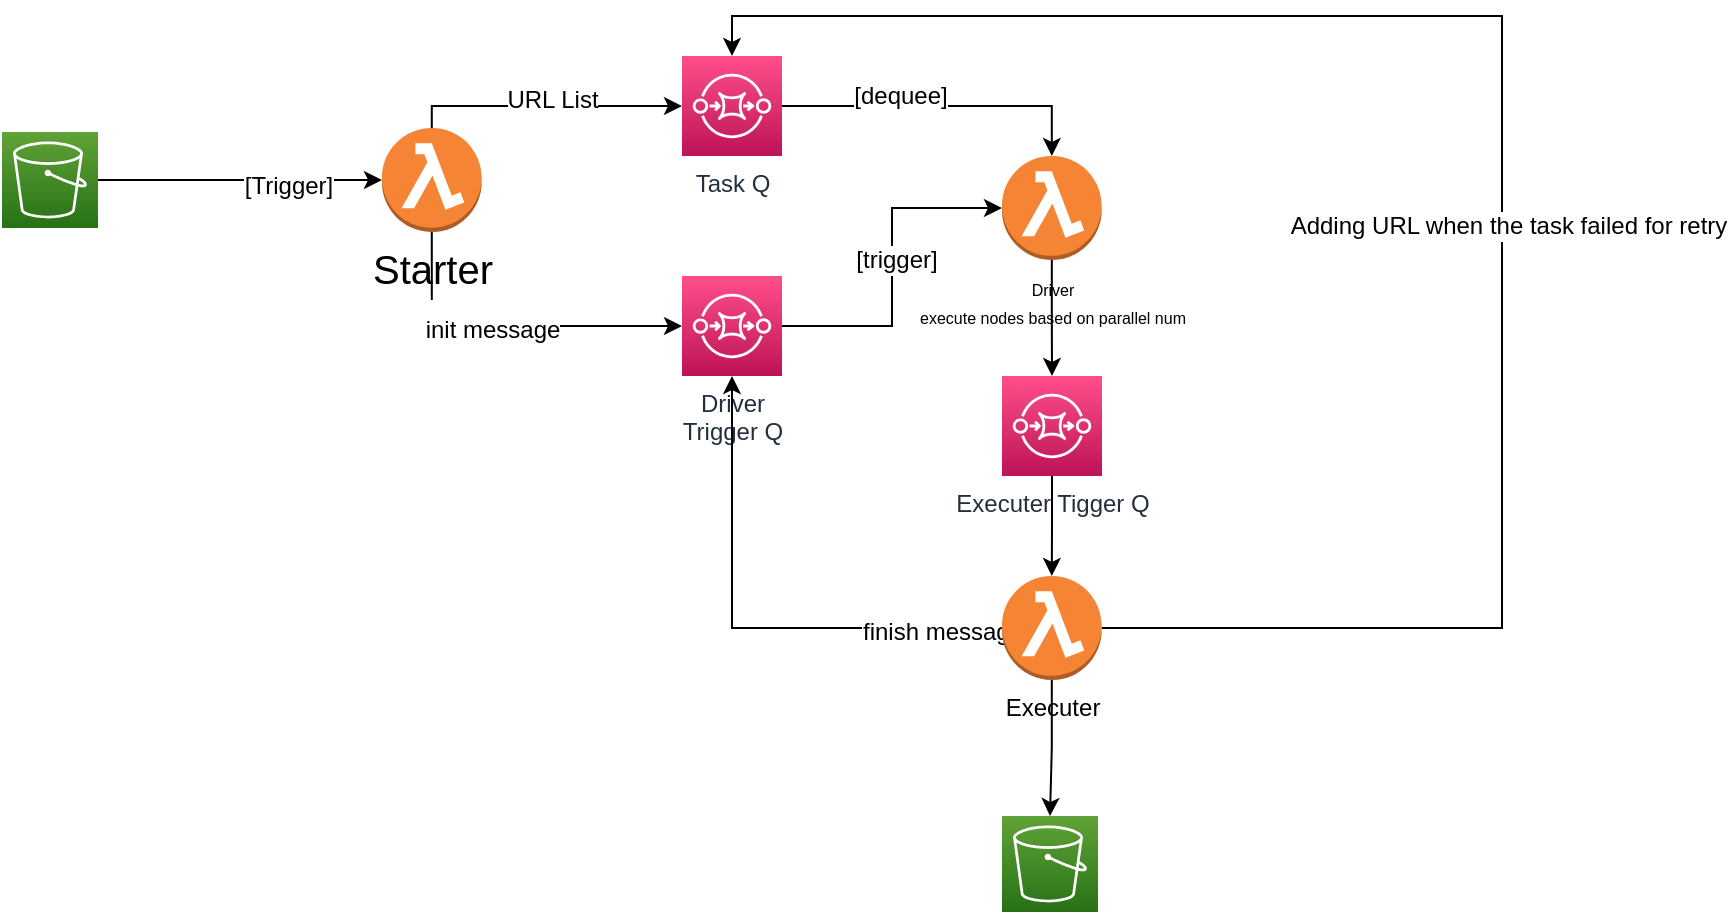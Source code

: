 <mxfile version="16.1.0" type="github">
  <diagram id="PuH-PeZwNKLEWdiO-4o5" name="Page-1">
    <mxGraphModel dx="1924" dy="592" grid="1" gridSize="10" guides="1" tooltips="1" connect="1" arrows="1" fold="1" page="1" pageScale="1" pageWidth="827" pageHeight="1169" math="0" shadow="0">
      <root>
        <mxCell id="0" />
        <mxCell id="1" parent="0" />
        <mxCell id="9dyetpEt3IkrnKQwJnKX-1" value="" style="shape=image;html=1;verticalAlign=top;verticalLabelPosition=bottom;labelBackgroundColor=#ffffff;imageAspect=0;aspect=fixed;image=https://cdn3.iconfinder.com/data/icons/cad-database-presentation-spreadsheet-vector-fil-2/512/19-128.png" parent="1" vertex="1">
          <mxGeometry x="30" y="76" width="60" height="60" as="geometry" />
        </mxCell>
        <mxCell id="9dyetpEt3IkrnKQwJnKX-17" style="edgeStyle=orthogonalEdgeStyle;rounded=0;orthogonalLoop=1;jettySize=auto;html=1;exitX=1;exitY=0.5;exitDx=0;exitDy=0;exitPerimeter=0;entryX=0.5;entryY=0;entryDx=0;entryDy=0;entryPerimeter=0;" parent="1" source="9dyetpEt3IkrnKQwJnKX-2" target="9dyetpEt3IkrnKQwJnKX-5" edge="1">
          <mxGeometry relative="1" as="geometry" />
        </mxCell>
        <mxCell id="9dyetpEt3IkrnKQwJnKX-27" value="[dequee]" style="edgeLabel;html=1;align=center;verticalAlign=middle;resizable=0;points=[];fontSize=12;" parent="9dyetpEt3IkrnKQwJnKX-17" vertex="1" connectable="0">
          <mxGeometry x="-0.265" y="5" relative="1" as="geometry">
            <mxPoint as="offset" />
          </mxGeometry>
        </mxCell>
        <mxCell id="9dyetpEt3IkrnKQwJnKX-2" value="Task Q" style="sketch=0;points=[[0,0,0],[0.25,0,0],[0.5,0,0],[0.75,0,0],[1,0,0],[0,1,0],[0.25,1,0],[0.5,1,0],[0.75,1,0],[1,1,0],[0,0.25,0],[0,0.5,0],[0,0.75,0],[1,0.25,0],[1,0.5,0],[1,0.75,0]];outlineConnect=0;fontColor=#232F3E;gradientColor=#FF4F8B;gradientDirection=north;fillColor=#BC1356;strokeColor=#ffffff;dashed=0;verticalLabelPosition=bottom;verticalAlign=top;align=center;html=1;fontSize=12;fontStyle=0;aspect=fixed;shape=mxgraph.aws4.resourceIcon;resIcon=mxgraph.aws4.sqs;" parent="1" vertex="1">
          <mxGeometry x="280" y="100" width="50" height="50" as="geometry" />
        </mxCell>
        <mxCell id="9dyetpEt3IkrnKQwJnKX-19" style="edgeStyle=orthogonalEdgeStyle;rounded=0;orthogonalLoop=1;jettySize=auto;html=1;entryX=0;entryY=0.5;entryDx=0;entryDy=0;entryPerimeter=0;fontSize=20;" parent="1" source="9dyetpEt3IkrnKQwJnKX-3" target="9dyetpEt3IkrnKQwJnKX-5" edge="1">
          <mxGeometry relative="1" as="geometry" />
        </mxCell>
        <mxCell id="9dyetpEt3IkrnKQwJnKX-28" value="[trigger]" style="edgeLabel;html=1;align=center;verticalAlign=middle;resizable=0;points=[];fontSize=12;" parent="9dyetpEt3IkrnKQwJnKX-19" vertex="1" connectable="0">
          <mxGeometry x="0.047" y="-3" relative="1" as="geometry">
            <mxPoint x="-1" as="offset" />
          </mxGeometry>
        </mxCell>
        <mxCell id="9dyetpEt3IkrnKQwJnKX-3" value="Driver &lt;br&gt;Trigger Q" style="sketch=0;points=[[0,0,0],[0.25,0,0],[0.5,0,0],[0.75,0,0],[1,0,0],[0,1,0],[0.25,1,0],[0.5,1,0],[0.75,1,0],[1,1,0],[0,0.25,0],[0,0.5,0],[0,0.75,0],[1,0.25,0],[1,0.5,0],[1,0.75,0]];outlineConnect=0;fontColor=#232F3E;gradientColor=#FF4F8B;gradientDirection=north;fillColor=#BC1356;strokeColor=#ffffff;dashed=0;verticalLabelPosition=bottom;verticalAlign=top;align=center;html=1;fontSize=12;fontStyle=0;aspect=fixed;shape=mxgraph.aws4.resourceIcon;resIcon=mxgraph.aws4.sqs;" parent="1" vertex="1">
          <mxGeometry x="280" y="210" width="50" height="50" as="geometry" />
        </mxCell>
        <mxCell id="9dyetpEt3IkrnKQwJnKX-9" style="edgeStyle=orthogonalEdgeStyle;rounded=0;orthogonalLoop=1;jettySize=auto;html=1;entryX=0;entryY=0.5;entryDx=0;entryDy=0;entryPerimeter=0;" parent="1" source="9dyetpEt3IkrnKQwJnKX-4" target="9dyetpEt3IkrnKQwJnKX-2" edge="1">
          <mxGeometry relative="1" as="geometry">
            <Array as="points">
              <mxPoint x="155" y="125" />
            </Array>
          </mxGeometry>
        </mxCell>
        <mxCell id="9dyetpEt3IkrnKQwJnKX-21" value="URL List" style="edgeLabel;html=1;align=center;verticalAlign=middle;resizable=0;points=[];fontSize=12;" parent="9dyetpEt3IkrnKQwJnKX-9" vertex="1" connectable="0">
          <mxGeometry x="0.045" y="4" relative="1" as="geometry">
            <mxPoint y="1" as="offset" />
          </mxGeometry>
        </mxCell>
        <mxCell id="9dyetpEt3IkrnKQwJnKX-10" style="edgeStyle=orthogonalEdgeStyle;rounded=0;orthogonalLoop=1;jettySize=auto;html=1;entryX=0;entryY=0.5;entryDx=0;entryDy=0;entryPerimeter=0;" parent="1" source="9dyetpEt3IkrnKQwJnKX-4" target="9dyetpEt3IkrnKQwJnKX-3" edge="1">
          <mxGeometry relative="1" as="geometry">
            <Array as="points">
              <mxPoint x="155" y="235" />
            </Array>
          </mxGeometry>
        </mxCell>
        <mxCell id="9dyetpEt3IkrnKQwJnKX-20" value="&lt;font style=&quot;font-size: 12px&quot;&gt;init message&lt;/font&gt;" style="edgeLabel;html=1;align=center;verticalAlign=middle;resizable=0;points=[];fontSize=20;" parent="9dyetpEt3IkrnKQwJnKX-10" vertex="1" connectable="0">
          <mxGeometry x="-0.104" y="2" relative="1" as="geometry">
            <mxPoint as="offset" />
          </mxGeometry>
        </mxCell>
        <mxCell id="9dyetpEt3IkrnKQwJnKX-4" value="&lt;font style=&quot;font-size: 20px&quot;&gt;Starter&lt;/font&gt;" style="outlineConnect=0;dashed=0;verticalLabelPosition=bottom;verticalAlign=top;align=center;html=1;shape=mxgraph.aws3.lambda_function;fillColor=#F58534;gradientColor=none;" parent="1" vertex="1">
          <mxGeometry x="130" y="136" width="49.83" height="52" as="geometry" />
        </mxCell>
        <mxCell id="9dyetpEt3IkrnKQwJnKX-13" style="edgeStyle=orthogonalEdgeStyle;rounded=0;orthogonalLoop=1;jettySize=auto;html=1;exitX=0.5;exitY=1;exitDx=0;exitDy=0;exitPerimeter=0;entryX=0.5;entryY=0;entryDx=0;entryDy=0;entryPerimeter=0;" parent="1" source="9dyetpEt3IkrnKQwJnKX-5" target="9dyetpEt3IkrnKQwJnKX-12" edge="1">
          <mxGeometry relative="1" as="geometry" />
        </mxCell>
        <mxCell id="9dyetpEt3IkrnKQwJnKX-5" value="&lt;font style=&quot;font-size: 8px&quot;&gt;Driver&lt;br style=&quot;font-size: 8px&quot;&gt;execute nodes based on parallel num&lt;br style=&quot;font-size: 8px&quot;&gt;&lt;/font&gt;" style="outlineConnect=0;dashed=0;verticalLabelPosition=bottom;verticalAlign=top;align=center;html=1;shape=mxgraph.aws3.lambda_function;fillColor=#F58534;gradientColor=none;" parent="1" vertex="1">
          <mxGeometry x="440" y="150" width="49.83" height="52" as="geometry" />
        </mxCell>
        <mxCell id="9dyetpEt3IkrnKQwJnKX-8" style="edgeStyle=orthogonalEdgeStyle;rounded=0;orthogonalLoop=1;jettySize=auto;html=1;entryX=0;entryY=0.5;entryDx=0;entryDy=0;entryPerimeter=0;" parent="1" source="9dyetpEt3IkrnKQwJnKX-7" target="9dyetpEt3IkrnKQwJnKX-4" edge="1">
          <mxGeometry relative="1" as="geometry" />
        </mxCell>
        <mxCell id="9dyetpEt3IkrnKQwJnKX-32" value="[Trigger]" style="edgeLabel;html=1;align=center;verticalAlign=middle;resizable=0;points=[];fontSize=12;" parent="9dyetpEt3IkrnKQwJnKX-8" vertex="1" connectable="0">
          <mxGeometry x="0.34" y="-3" relative="1" as="geometry">
            <mxPoint as="offset" />
          </mxGeometry>
        </mxCell>
        <mxCell id="9dyetpEt3IkrnKQwJnKX-7" value="" style="sketch=0;points=[[0,0,0],[0.25,0,0],[0.5,0,0],[0.75,0,0],[1,0,0],[0,1,0],[0.25,1,0],[0.5,1,0],[0.75,1,0],[1,1,0],[0,0.25,0],[0,0.5,0],[0,0.75,0],[1,0.25,0],[1,0.5,0],[1,0.75,0]];outlineConnect=0;fontColor=#232F3E;gradientColor=#60A337;gradientDirection=north;fillColor=#277116;strokeColor=#ffffff;dashed=0;verticalLabelPosition=bottom;verticalAlign=top;align=center;html=1;fontSize=12;fontStyle=0;aspect=fixed;shape=mxgraph.aws4.resourceIcon;resIcon=mxgraph.aws4.s3;" parent="1" vertex="1">
          <mxGeometry x="-60" y="138" width="48" height="48" as="geometry" />
        </mxCell>
        <mxCell id="9dyetpEt3IkrnKQwJnKX-15" style="edgeStyle=orthogonalEdgeStyle;rounded=0;orthogonalLoop=1;jettySize=auto;html=1;exitX=0;exitY=0.5;exitDx=0;exitDy=0;exitPerimeter=0;entryX=0.5;entryY=1;entryDx=0;entryDy=0;entryPerimeter=0;" parent="1" source="9dyetpEt3IkrnKQwJnKX-11" target="9dyetpEt3IkrnKQwJnKX-3" edge="1">
          <mxGeometry relative="1" as="geometry" />
        </mxCell>
        <mxCell id="9dyetpEt3IkrnKQwJnKX-26" value="finish message" style="edgeLabel;html=1;align=center;verticalAlign=middle;resizable=0;points=[];fontSize=12;" parent="9dyetpEt3IkrnKQwJnKX-15" vertex="1" connectable="0">
          <mxGeometry x="-0.77" y="2" relative="1" as="geometry">
            <mxPoint as="offset" />
          </mxGeometry>
        </mxCell>
        <mxCell id="9dyetpEt3IkrnKQwJnKX-16" style="edgeStyle=orthogonalEdgeStyle;rounded=0;orthogonalLoop=1;jettySize=auto;html=1;exitX=1;exitY=0.5;exitDx=0;exitDy=0;exitPerimeter=0;entryX=0.5;entryY=0;entryDx=0;entryDy=0;entryPerimeter=0;" parent="1" source="9dyetpEt3IkrnKQwJnKX-11" target="9dyetpEt3IkrnKQwJnKX-2" edge="1">
          <mxGeometry relative="1" as="geometry">
            <Array as="points">
              <mxPoint x="690" y="386" />
              <mxPoint x="690" y="80" />
              <mxPoint x="305" y="80" />
            </Array>
          </mxGeometry>
        </mxCell>
        <mxCell id="9dyetpEt3IkrnKQwJnKX-22" value="Adding URL when the task failed for retry" style="edgeLabel;html=1;align=center;verticalAlign=middle;resizable=0;points=[];fontSize=12;" parent="9dyetpEt3IkrnKQwJnKX-16" vertex="1" connectable="0">
          <mxGeometry x="-0.12" y="-2" relative="1" as="geometry">
            <mxPoint x="1" as="offset" />
          </mxGeometry>
        </mxCell>
        <mxCell id="9dyetpEt3IkrnKQwJnKX-24" style="edgeStyle=orthogonalEdgeStyle;rounded=0;orthogonalLoop=1;jettySize=auto;html=1;fontSize=12;" parent="1" source="9dyetpEt3IkrnKQwJnKX-11" target="9dyetpEt3IkrnKQwJnKX-23" edge="1">
          <mxGeometry relative="1" as="geometry" />
        </mxCell>
        <mxCell id="9dyetpEt3IkrnKQwJnKX-11" value="Executer" style="outlineConnect=0;dashed=0;verticalLabelPosition=bottom;verticalAlign=top;align=center;html=1;shape=mxgraph.aws3.lambda_function;fillColor=#F58534;gradientColor=none;" parent="1" vertex="1">
          <mxGeometry x="440" y="360" width="49.83" height="52" as="geometry" />
        </mxCell>
        <mxCell id="9dyetpEt3IkrnKQwJnKX-14" style="edgeStyle=orthogonalEdgeStyle;rounded=0;orthogonalLoop=1;jettySize=auto;html=1;exitX=0.5;exitY=1;exitDx=0;exitDy=0;exitPerimeter=0;" parent="1" source="9dyetpEt3IkrnKQwJnKX-12" target="9dyetpEt3IkrnKQwJnKX-11" edge="1">
          <mxGeometry relative="1" as="geometry" />
        </mxCell>
        <mxCell id="9dyetpEt3IkrnKQwJnKX-12" value="Executer Tigger Q" style="sketch=0;points=[[0,0,0],[0.25,0,0],[0.5,0,0],[0.75,0,0],[1,0,0],[0,1,0],[0.25,1,0],[0.5,1,0],[0.75,1,0],[1,1,0],[0,0.25,0],[0,0.5,0],[0,0.75,0],[1,0.25,0],[1,0.5,0],[1,0.75,0]];outlineConnect=0;fontColor=#232F3E;gradientColor=#FF4F8B;gradientDirection=north;fillColor=#BC1356;strokeColor=#ffffff;dashed=0;verticalLabelPosition=bottom;verticalAlign=top;align=center;html=1;fontSize=12;fontStyle=0;aspect=fixed;shape=mxgraph.aws4.resourceIcon;resIcon=mxgraph.aws4.sqs;" parent="1" vertex="1">
          <mxGeometry x="440" y="260" width="50" height="50" as="geometry" />
        </mxCell>
        <mxCell id="9dyetpEt3IkrnKQwJnKX-23" value="" style="sketch=0;points=[[0,0,0],[0.25,0,0],[0.5,0,0],[0.75,0,0],[1,0,0],[0,1,0],[0.25,1,0],[0.5,1,0],[0.75,1,0],[1,1,0],[0,0.25,0],[0,0.5,0],[0,0.75,0],[1,0.25,0],[1,0.5,0],[1,0.75,0]];outlineConnect=0;fontColor=#232F3E;gradientColor=#60A337;gradientDirection=north;fillColor=#277116;strokeColor=#ffffff;dashed=0;verticalLabelPosition=bottom;verticalAlign=top;align=center;html=1;fontSize=12;fontStyle=0;aspect=fixed;shape=mxgraph.aws4.resourceIcon;resIcon=mxgraph.aws4.s3;" parent="1" vertex="1">
          <mxGeometry x="440" y="480" width="48" height="48" as="geometry" />
        </mxCell>
        <mxCell id="9dyetpEt3IkrnKQwJnKX-25" value="" style="shape=image;html=1;verticalAlign=top;verticalLabelPosition=bottom;labelBackgroundColor=#ffffff;imageAspect=0;aspect=fixed;image=https://cdn3.iconfinder.com/data/icons/cad-database-presentation-spreadsheet-vector-fil-2/512/19-128.png" parent="1" vertex="1">
          <mxGeometry x="520" y="412" width="60" height="60" as="geometry" />
        </mxCell>
      </root>
    </mxGraphModel>
  </diagram>
</mxfile>
